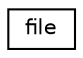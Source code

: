 digraph "Graphical Class Hierarchy"
{
  edge [fontname="Helvetica",fontsize="10",labelfontname="Helvetica",labelfontsize="10"];
  node [fontname="Helvetica",fontsize="10",shape=record];
  rankdir="LR";
  Node1 [label="file",height=0.2,width=0.4,color="black", fillcolor="white", style="filled",URL="$classfile.html"];
}
